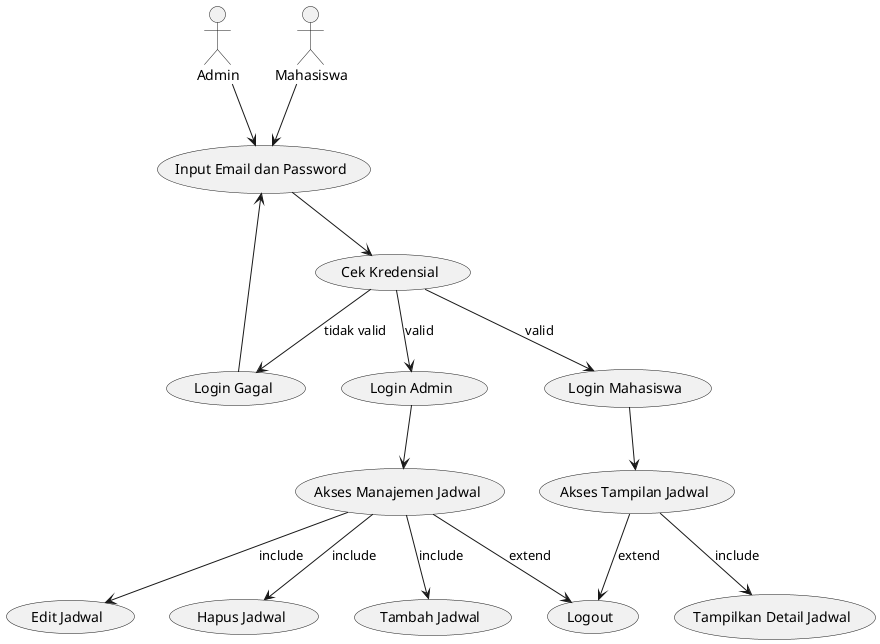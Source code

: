 @startuml jadwal
actor Admin
actor Mahasiswa

usecase "Input Email dan Password" as UC10
usecase "Cek Kredensial" as UC11
usecase "Login Gagal" as UC12
usecase "Login Admin" as UC1
usecase "Login Mahasiswa" as UC2
usecase "Akses Manajemen Jadwal" as UC3
usecase "Tambah Jadwal" as UC4
usecase "Edit Jadwal" as UC5
usecase "Hapus Jadwal" as UC6
usecase "Akses Tampilan Jadwal" as UC7
usecase "Tampilkan Detail Jadwal" as UC8
usecase "Logout" as UC9

Admin --> UC10
Mahasiswa --> UC10
UC10 --> UC11
UC11 --> UC12: tidak valid
UC12 --> UC10 

UC11 --> UC1: valid
UC1 --> UC3
UC3 --> UC4: include
UC3 --> UC5: include
UC3 --> UC6: include
UC3 --> UC9 : extend

UC11 --> UC2: valid
UC2 --> UC7
UC7 --> UC8: include
UC7 --> UC9 : extend
@enduml
